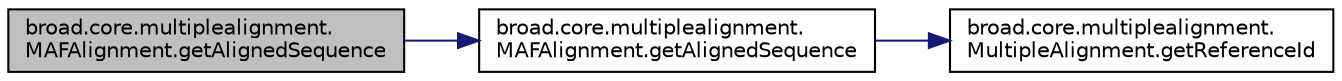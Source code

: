 digraph "broad.core.multiplealignment.MAFAlignment.getAlignedSequence"
{
  edge [fontname="Helvetica",fontsize="10",labelfontname="Helvetica",labelfontsize="10"];
  node [fontname="Helvetica",fontsize="10",shape=record];
  rankdir="LR";
  Node1 [label="broad.core.multiplealignment.\lMAFAlignment.getAlignedSequence",height=0.2,width=0.4,color="black", fillcolor="grey75", style="filled" fontcolor="black"];
  Node1 -> Node2 [color="midnightblue",fontsize="10",style="solid",fontname="Helvetica"];
  Node2 [label="broad.core.multiplealignment.\lMAFAlignment.getAlignedSequence",height=0.2,width=0.4,color="black", fillcolor="white", style="filled",URL="$classbroad_1_1core_1_1multiplealignment_1_1_m_a_f_alignment.html#a6cbc6fde4d47f8b1a74569021d844f29"];
  Node2 -> Node3 [color="midnightblue",fontsize="10",style="solid",fontname="Helvetica"];
  Node3 [label="broad.core.multiplealignment.\lMultipleAlignment.getReferenceId",height=0.2,width=0.4,color="black", fillcolor="white", style="filled",URL="$classbroad_1_1core_1_1multiplealignment_1_1_multiple_alignment.html#aae72327f5ed0497dd4c97e6a40c85b6a"];
}
